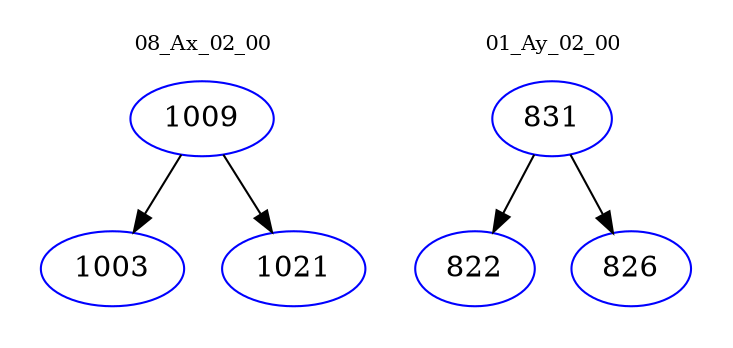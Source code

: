 digraph{
subgraph cluster_0 {
color = white
label = "08_Ax_02_00";
fontsize=10;
T0_1009 [label="1009", color="blue"]
T0_1009 -> T0_1003 [color="black"]
T0_1003 [label="1003", color="blue"]
T0_1009 -> T0_1021 [color="black"]
T0_1021 [label="1021", color="blue"]
}
subgraph cluster_1 {
color = white
label = "01_Ay_02_00";
fontsize=10;
T1_831 [label="831", color="blue"]
T1_831 -> T1_822 [color="black"]
T1_822 [label="822", color="blue"]
T1_831 -> T1_826 [color="black"]
T1_826 [label="826", color="blue"]
}
}
